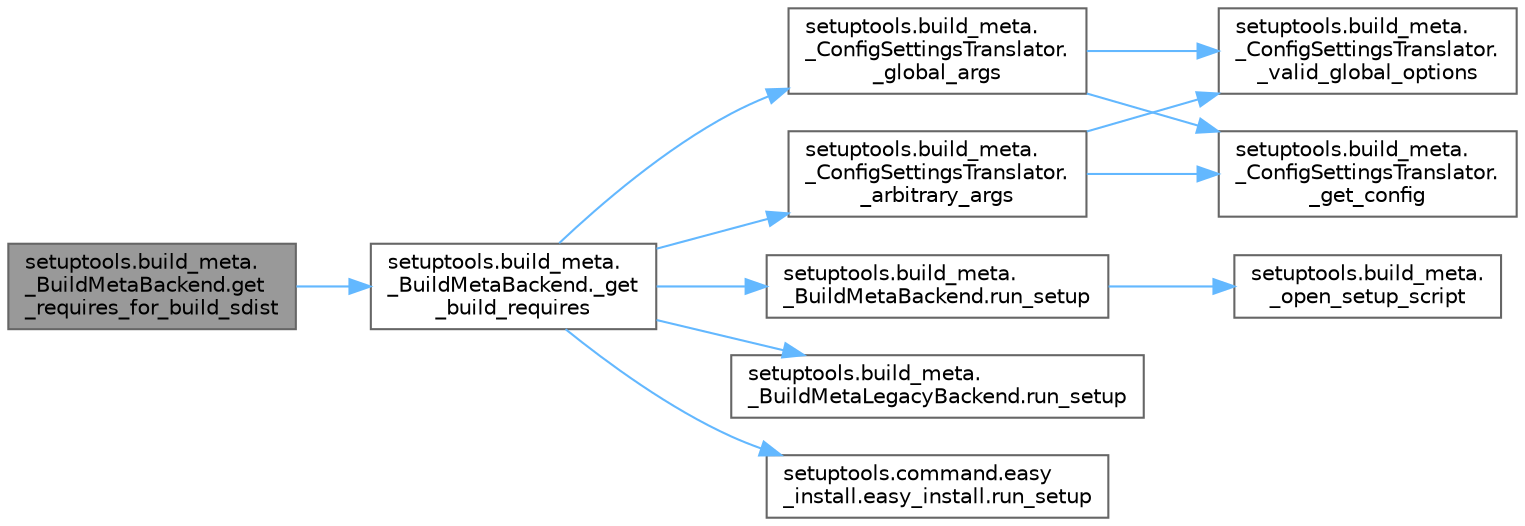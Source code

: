 digraph "setuptools.build_meta._BuildMetaBackend.get_requires_for_build_sdist"
{
 // LATEX_PDF_SIZE
  bgcolor="transparent";
  edge [fontname=Helvetica,fontsize=10,labelfontname=Helvetica,labelfontsize=10];
  node [fontname=Helvetica,fontsize=10,shape=box,height=0.2,width=0.4];
  rankdir="LR";
  Node1 [id="Node000001",label="setuptools.build_meta.\l_BuildMetaBackend.get\l_requires_for_build_sdist",height=0.2,width=0.4,color="gray40", fillcolor="grey60", style="filled", fontcolor="black",tooltip=" "];
  Node1 -> Node2 [id="edge1_Node000001_Node000002",color="steelblue1",style="solid",tooltip=" "];
  Node2 [id="Node000002",label="setuptools.build_meta.\l_BuildMetaBackend._get\l_build_requires",height=0.2,width=0.4,color="grey40", fillcolor="white", style="filled",URL="$classsetuptools_1_1build__meta_1_1___build_meta_backend.html#a6d577175ddadfea6697d59846ae9c3d4",tooltip=" "];
  Node2 -> Node3 [id="edge2_Node000002_Node000003",color="steelblue1",style="solid",tooltip=" "];
  Node3 [id="Node000003",label="setuptools.build_meta.\l_ConfigSettingsTranslator.\l_arbitrary_args",height=0.2,width=0.4,color="grey40", fillcolor="white", style="filled",URL="$classsetuptools_1_1build__meta_1_1___config_settings_translator.html#a18c73319121a754cd09ed3021fffffd3",tooltip=" "];
  Node3 -> Node4 [id="edge3_Node000003_Node000004",color="steelblue1",style="solid",tooltip=" "];
  Node4 [id="Node000004",label="setuptools.build_meta.\l_ConfigSettingsTranslator.\l_get_config",height=0.2,width=0.4,color="grey40", fillcolor="white", style="filled",URL="$classsetuptools_1_1build__meta_1_1___config_settings_translator.html#a00221b77449bd976fd38dec01eeff2a4",tooltip=" "];
  Node3 -> Node5 [id="edge4_Node000003_Node000005",color="steelblue1",style="solid",tooltip=" "];
  Node5 [id="Node000005",label="setuptools.build_meta.\l_ConfigSettingsTranslator.\l_valid_global_options",height=0.2,width=0.4,color="grey40", fillcolor="white", style="filled",URL="$classsetuptools_1_1build__meta_1_1___config_settings_translator.html#ab120e5acdd93f1ea7f0b03096ca15998",tooltip=" "];
  Node2 -> Node6 [id="edge5_Node000002_Node000006",color="steelblue1",style="solid",tooltip=" "];
  Node6 [id="Node000006",label="setuptools.build_meta.\l_ConfigSettingsTranslator.\l_global_args",height=0.2,width=0.4,color="grey40", fillcolor="white", style="filled",URL="$classsetuptools_1_1build__meta_1_1___config_settings_translator.html#a84ece80d1571a64dd0bcdf35cbebb951",tooltip=" "];
  Node6 -> Node4 [id="edge6_Node000006_Node000004",color="steelblue1",style="solid",tooltip=" "];
  Node6 -> Node5 [id="edge7_Node000006_Node000005",color="steelblue1",style="solid",tooltip=" "];
  Node2 -> Node7 [id="edge8_Node000002_Node000007",color="steelblue1",style="solid",tooltip=" "];
  Node7 [id="Node000007",label="setuptools.build_meta.\l_BuildMetaBackend.run_setup",height=0.2,width=0.4,color="grey40", fillcolor="white", style="filled",URL="$classsetuptools_1_1build__meta_1_1___build_meta_backend.html#a1fd4bb5e3a0cb52760314b764acc1d42",tooltip=" "];
  Node7 -> Node8 [id="edge9_Node000007_Node000008",color="steelblue1",style="solid",tooltip=" "];
  Node8 [id="Node000008",label="setuptools.build_meta.\l_open_setup_script",height=0.2,width=0.4,color="grey40", fillcolor="white", style="filled",URL="$namespacesetuptools_1_1build__meta.html#a78a256369fa363b521e8b260daf15d47",tooltip=" "];
  Node2 -> Node9 [id="edge10_Node000002_Node000009",color="steelblue1",style="solid",tooltip=" "];
  Node9 [id="Node000009",label="setuptools.build_meta.\l_BuildMetaLegacyBackend.run_setup",height=0.2,width=0.4,color="grey40", fillcolor="white", style="filled",URL="$classsetuptools_1_1build__meta_1_1___build_meta_legacy_backend.html#aeb01ba20d99b8b58aa73b05c8d1625aa",tooltip=" "];
  Node2 -> Node10 [id="edge11_Node000002_Node000010",color="steelblue1",style="solid",tooltip=" "];
  Node10 [id="Node000010",label="setuptools.command.easy\l_install.easy_install.run_setup",height=0.2,width=0.4,color="grey40", fillcolor="white", style="filled",URL="$classsetuptools_1_1command_1_1easy__install_1_1easy__install.html#a104a807b0b2c4c6225857490fa1d2d3c",tooltip=" "];
}
